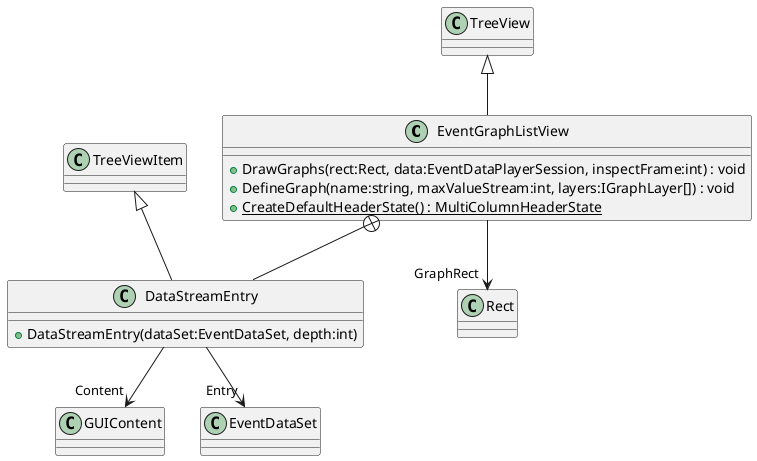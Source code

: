 @startuml
class EventGraphListView {
    + DrawGraphs(rect:Rect, data:EventDataPlayerSession, inspectFrame:int) : void
    + DefineGraph(name:string, maxValueStream:int, layers:IGraphLayer[]) : void
    + {static} CreateDefaultHeaderState() : MultiColumnHeaderState
}
class DataStreamEntry {
    + DataStreamEntry(dataSet:EventDataSet, depth:int)
}
TreeView <|-- EventGraphListView
EventGraphListView --> "GraphRect" Rect
EventGraphListView +-- DataStreamEntry
TreeViewItem <|-- DataStreamEntry
DataStreamEntry --> "Content" GUIContent
DataStreamEntry --> "Entry" EventDataSet
@enduml
